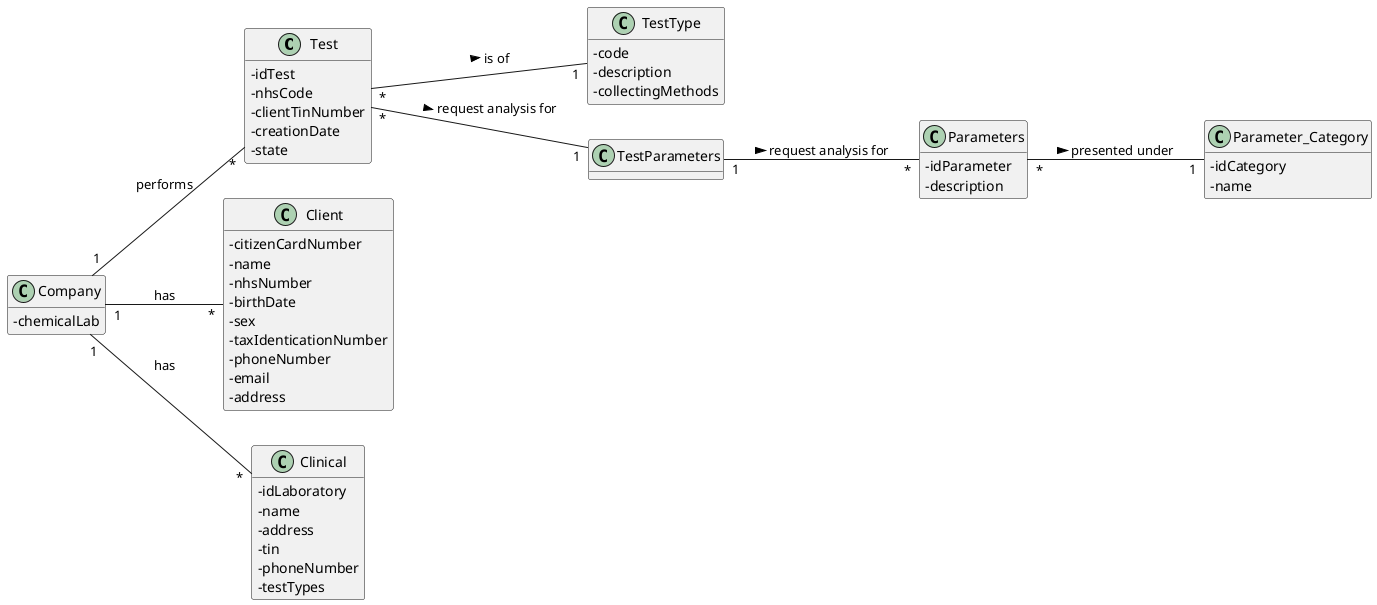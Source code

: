 @startuml
hide methods
left to right direction
skinparam classAttributeIconSize 0

class Test {
  -idTest
  -nhsCode
  -clientTinNumber
  -creationDate
  -state
}

class Company{
    -chemicalLab
}

class Client {
    -citizenCardNumber
    -name
    -nhsNumber
    -birthDate
    -sex
    -taxIdenticationNumber
    -phoneNumber
    -email
    -address
}

class Clinical {
    -idLaboratory
    -name
    -address
    -tin
    -phoneNumber
    -testTypes
}

class TestType {
  -code
  -description
  -collectingMethods
}

class TestParameters {
}

class Parameters {
   -idParameter
   -description
}

class Parameter_Category {
   -idCategory
   -name
}


Company "1" -- "*" Test : performs
Company "1" -- "*" Client : has
Company "1" -- "*" Clinical : has
Test "*" -- "1" TestType : is of >
Test "*" -- "1" TestParameters : request analysis for >
TestParameters "1" -- "*" Parameters : request analysis for >
Parameters "*" -- "1" Parameter_Category : presented under >

@enduml